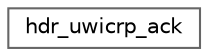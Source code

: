 digraph "Graphical Class Hierarchy"
{
 // LATEX_PDF_SIZE
  bgcolor="transparent";
  edge [fontname=Helvetica,fontsize=10,labelfontname=Helvetica,labelfontsize=10];
  node [fontname=Helvetica,fontsize=10,shape=box,height=0.2,width=0.4];
  rankdir="LR";
  Node0 [id="Node000000",label="hdr_uwicrp_ack",height=0.2,width=0.4,color="grey40", fillcolor="white", style="filled",URL="$structhdr__uwicrp__ack.html",tooltip="hdr_uwicrp_ack describes acks packets used by UWICRP."];
}
